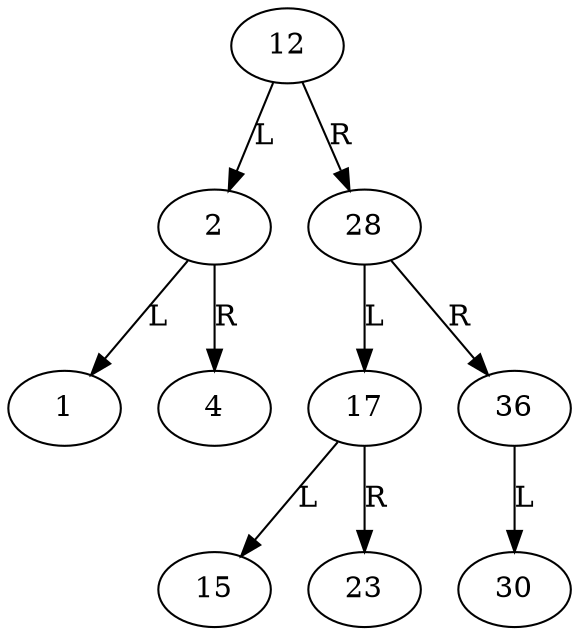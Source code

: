 // DistSensitiveBST
digraph {
	1610916027136 [label=12]
	1610916027136 -> 1610917550528 [label=L]
	1610917550528 [label=2]
	1610917550528 -> 1610917550400 [label=L]
	1610917550400 [label=1]
	1610917550528 -> 1610917546688 [label=R]
	1610917546688 [label=4]
	1610916027136 -> 1610917549504 [label=R]
	1610917549504 [label=28]
	1610917549504 -> 1610917545216 [label=L]
	1610917545216 [label=17]
	1610917545216 -> 1610917544640 [label=L]
	1610917544640 [label=15]
	1610917545216 -> 1610917550976 [label=R]
	1610917550976 [label=23]
	1610917549504 -> 1610917551104 [label=R]
	1610917551104 [label=36]
	1610917551104 -> 1610917550208 [label=L]
	1610917550208 [label=30]
}

